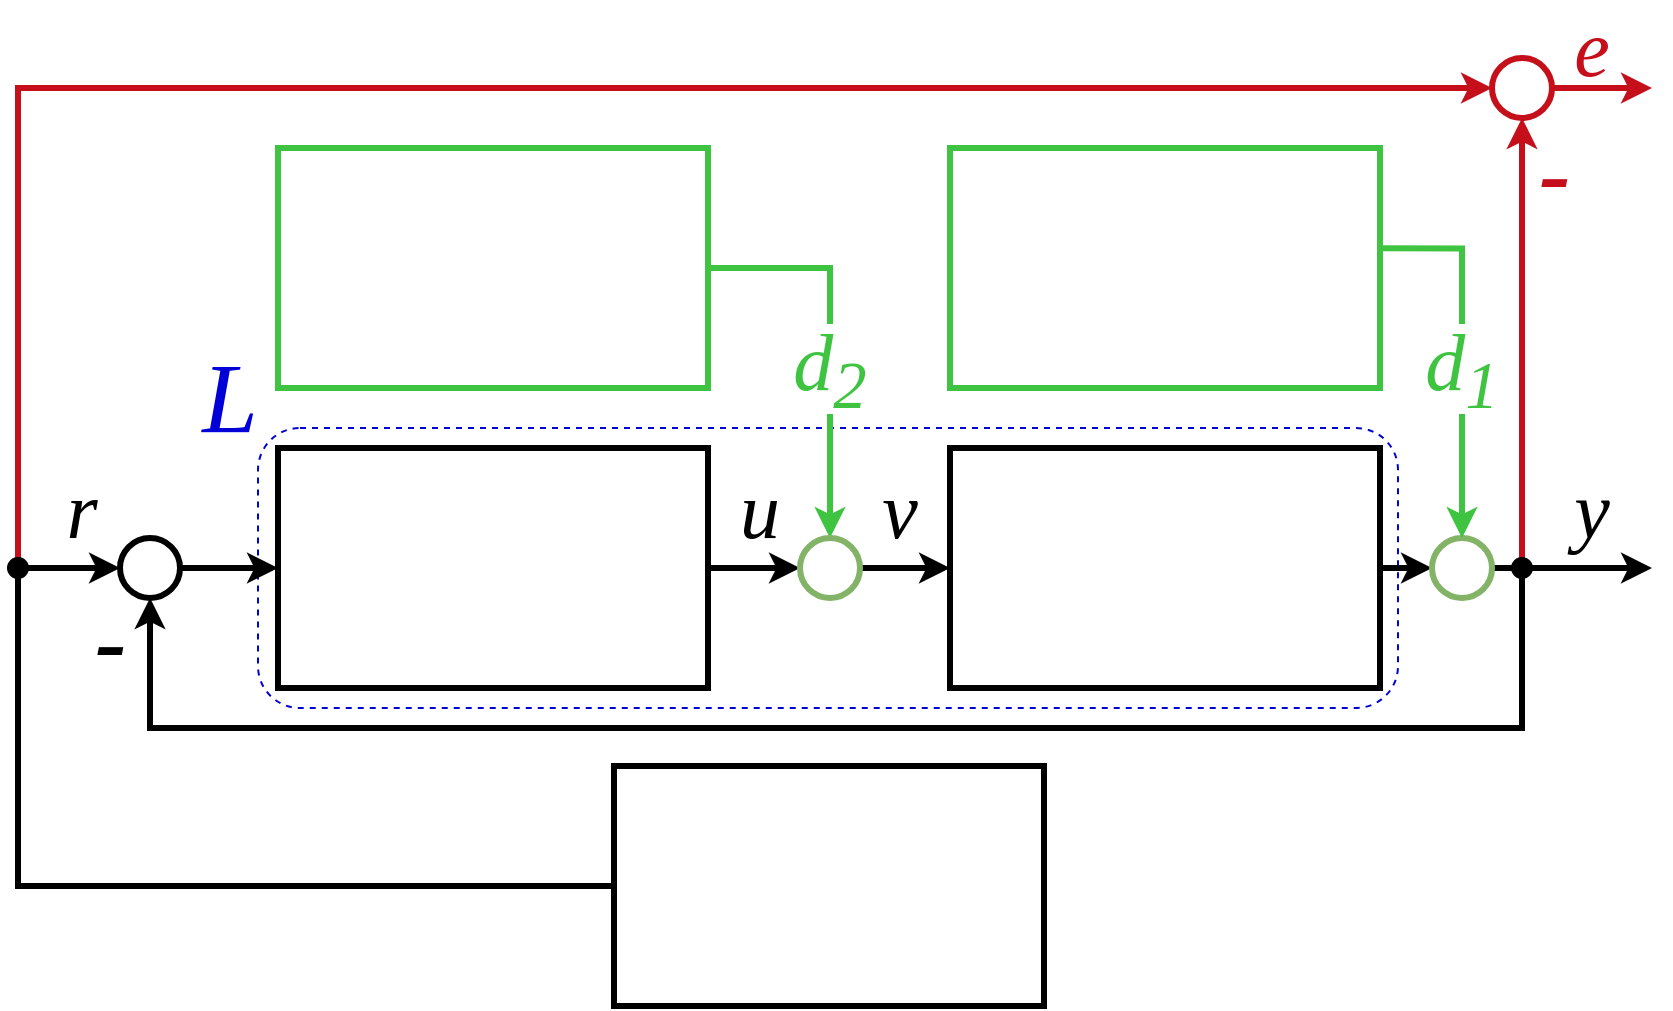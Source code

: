 <mxfile version="26.1.1">
  <diagram name="Seite-1" id="VNqYd41rcaO2jr7u89i5">
    <mxGraphModel dx="1147" dy="683" grid="1" gridSize="10" guides="1" tooltips="1" connect="1" arrows="1" fold="1" page="1" pageScale="1" pageWidth="827" pageHeight="1169" math="0" shadow="0">
      <root>
        <mxCell id="0" />
        <mxCell id="1" parent="0" />
        <mxCell id="4xrK3uuY5GuTLQ6v3vQ2-31" value="" style="rounded=1;whiteSpace=wrap;html=1;connectable=0;dashed=1;strokeColor=light-dark(#0005d1, #ededed);fillColor=none;strokeWidth=1;" parent="1" vertex="1">
          <mxGeometry x="138" y="610" width="570" height="140" as="geometry" />
        </mxCell>
        <mxCell id="4xrK3uuY5GuTLQ6v3vQ2-51" style="edgeStyle=orthogonalEdgeStyle;rounded=0;orthogonalLoop=1;jettySize=auto;html=1;exitX=1;exitY=0.5;exitDx=0;exitDy=0;entryX=0;entryY=0.5;entryDx=0;entryDy=0;strokeWidth=3;" parent="1" source="4xrK3uuY5GuTLQ6v3vQ2-3" target="4xrK3uuY5GuTLQ6v3vQ2-5" edge="1">
          <mxGeometry relative="1" as="geometry" />
        </mxCell>
        <mxCell id="4xrK3uuY5GuTLQ6v3vQ2-3" value="" style="rounded=0;whiteSpace=wrap;html=1;fontSize=50;fontStyle=2;labelBackgroundColor=none;fontFamily=Times New Roman;fillColor=none;strokeWidth=3;" parent="1" vertex="1">
          <mxGeometry x="148" y="620" width="215" height="120" as="geometry" />
        </mxCell>
        <mxCell id="4xrK3uuY5GuTLQ6v3vQ2-48" style="edgeStyle=orthogonalEdgeStyle;rounded=0;orthogonalLoop=1;jettySize=auto;html=1;exitX=1;exitY=0.5;exitDx=0;exitDy=0;entryX=0;entryY=0.5;entryDx=0;entryDy=0;strokeWidth=3;" parent="1" source="4xrK3uuY5GuTLQ6v3vQ2-4" target="4xrK3uuY5GuTLQ6v3vQ2-6" edge="1">
          <mxGeometry relative="1" as="geometry" />
        </mxCell>
        <mxCell id="4xrK3uuY5GuTLQ6v3vQ2-4" value="" style="rounded=0;whiteSpace=wrap;html=1;labelBackgroundColor=none;fontFamily=Times New Roman;fontStyle=0;fillColor=none;strokeWidth=3;" parent="1" vertex="1">
          <mxGeometry x="484" y="620" width="215" height="120" as="geometry" />
        </mxCell>
        <mxCell id="4xrK3uuY5GuTLQ6v3vQ2-28" style="edgeStyle=orthogonalEdgeStyle;rounded=0;orthogonalLoop=1;jettySize=auto;html=1;exitX=0.5;exitY=0;exitDx=0;exitDy=0;strokeWidth=3;strokeColor=light-dark(#3fc441, #ededed);endArrow=none;startFill=1;startArrow=classic;entryX=0.5;entryY=1;entryDx=0;entryDy=0;" parent="1" source="4xrK3uuY5GuTLQ6v3vQ2-5" target="4xrK3uuY5GuTLQ6v3vQ2-54" edge="1">
          <mxGeometry relative="1" as="geometry">
            <mxPoint x="424" y="510" as="targetPoint" />
            <Array as="points" />
          </mxGeometry>
        </mxCell>
        <mxCell id="4xrK3uuY5GuTLQ6v3vQ2-50" style="edgeStyle=orthogonalEdgeStyle;rounded=0;orthogonalLoop=1;jettySize=auto;html=1;exitX=1;exitY=0.5;exitDx=0;exitDy=0;entryX=0;entryY=0.5;entryDx=0;entryDy=0;strokeWidth=3;" parent="1" source="4xrK3uuY5GuTLQ6v3vQ2-5" target="4xrK3uuY5GuTLQ6v3vQ2-4" edge="1">
          <mxGeometry relative="1" as="geometry" />
        </mxCell>
        <mxCell id="4xrK3uuY5GuTLQ6v3vQ2-5" value="" style="ellipse;whiteSpace=wrap;html=1;aspect=fixed;fillColor=none;strokeColor=#82b366;gradientColor=none;strokeWidth=3;" parent="1" vertex="1">
          <mxGeometry x="409" y="665" width="30" height="30" as="geometry" />
        </mxCell>
        <mxCell id="4xrK3uuY5GuTLQ6v3vQ2-11" style="edgeStyle=orthogonalEdgeStyle;rounded=0;orthogonalLoop=1;jettySize=auto;html=1;exitX=1;exitY=0.5;exitDx=0;exitDy=0;strokeWidth=3;" parent="1" source="4xrK3uuY5GuTLQ6v3vQ2-12" edge="1">
          <mxGeometry relative="1" as="geometry">
            <mxPoint x="835" y="680" as="targetPoint" />
            <Array as="points">
              <mxPoint x="825" y="680" />
              <mxPoint x="825" y="680" />
            </Array>
          </mxGeometry>
        </mxCell>
        <mxCell id="4xrK3uuY5GuTLQ6v3vQ2-47" style="edgeStyle=orthogonalEdgeStyle;rounded=0;orthogonalLoop=1;jettySize=auto;html=1;exitX=1;exitY=0.5;exitDx=0;exitDy=0;entryX=0;entryY=0.5;entryDx=0;entryDy=0;strokeWidth=3;endArrow=none;startFill=0;" parent="1" source="4xrK3uuY5GuTLQ6v3vQ2-6" target="4xrK3uuY5GuTLQ6v3vQ2-12" edge="1">
          <mxGeometry relative="1" as="geometry" />
        </mxCell>
        <mxCell id="4xrK3uuY5GuTLQ6v3vQ2-6" value="" style="ellipse;whiteSpace=wrap;html=1;aspect=fixed;fillColor=none;strokeColor=#82b366;gradientColor=none;strokeWidth=3;" parent="1" vertex="1">
          <mxGeometry x="725" y="665" width="30" height="30" as="geometry" />
        </mxCell>
        <mxCell id="4xrK3uuY5GuTLQ6v3vQ2-20" style="edgeStyle=orthogonalEdgeStyle;rounded=0;orthogonalLoop=1;jettySize=auto;html=1;exitX=0.5;exitY=0;exitDx=0;exitDy=0;entryX=0.5;entryY=1;entryDx=0;entryDy=0;strokeWidth=3;strokeColor=light-dark(#c50f1a, #ededed);" parent="1" source="4xrK3uuY5GuTLQ6v3vQ2-12" target="4xrK3uuY5GuTLQ6v3vQ2-19" edge="1">
          <mxGeometry relative="1" as="geometry" />
        </mxCell>
        <mxCell id="4xrK3uuY5GuTLQ6v3vQ2-26" value="&lt;font style=&quot;font-size: 50px;&quot;&gt;-&lt;/font&gt;" style="edgeLabel;html=1;align=center;verticalAlign=middle;resizable=0;points=[];fontStyle=2;labelBackgroundColor=none;fontColor=light-dark(#c50f1a, #ededed);" parent="4xrK3uuY5GuTLQ6v3vQ2-20" vertex="1" connectable="0">
          <mxGeometry x="0.73" y="-1" relative="1" as="geometry">
            <mxPoint x="14" y="-2" as="offset" />
          </mxGeometry>
        </mxCell>
        <mxCell id="4xrK3uuY5GuTLQ6v3vQ2-12" value="" style="ellipse;whiteSpace=wrap;html=1;aspect=fixed;fillColor=#000000;" parent="1" vertex="1">
          <mxGeometry x="765" y="675" width="10" height="10" as="geometry" />
        </mxCell>
        <mxCell id="4xrK3uuY5GuTLQ6v3vQ2-18" style="edgeStyle=orthogonalEdgeStyle;rounded=0;orthogonalLoop=1;jettySize=auto;html=1;exitX=0.5;exitY=1;exitDx=0;exitDy=0;entryX=0.5;entryY=1;entryDx=0;entryDy=0;strokeWidth=3;strokeColor=light-dark(#000000,#EDEDED);" parent="1" target="4xrK3uuY5GuTLQ6v3vQ2-16" edge="1">
          <mxGeometry relative="1" as="geometry">
            <mxPoint x="770" y="675" as="sourcePoint" />
            <mxPoint x="106" y="685" as="targetPoint" />
            <Array as="points">
              <mxPoint x="770" y="760" />
              <mxPoint x="84" y="760" />
            </Array>
          </mxGeometry>
        </mxCell>
        <mxCell id="4xrK3uuY5GuTLQ6v3vQ2-25" value="&lt;font style=&quot;font-size: 50px;&quot;&gt;&lt;i style=&quot;&quot;&gt;-&lt;/i&gt;&lt;/font&gt;" style="edgeLabel;html=1;align=center;verticalAlign=middle;resizable=0;points=[];fillOpacity=0;noLabel=0;labelBackgroundColor=none;" parent="4xrK3uuY5GuTLQ6v3vQ2-18" vertex="1" connectable="0">
          <mxGeometry x="0.947" y="-2" relative="1" as="geometry">
            <mxPoint x="-23" as="offset" />
          </mxGeometry>
        </mxCell>
        <mxCell id="4xrK3uuY5GuTLQ6v3vQ2-52" style="edgeStyle=orthogonalEdgeStyle;rounded=0;orthogonalLoop=1;jettySize=auto;html=1;exitX=1;exitY=0.5;exitDx=0;exitDy=0;entryX=0;entryY=0.5;entryDx=0;entryDy=0;strokeWidth=3;" parent="1" source="4xrK3uuY5GuTLQ6v3vQ2-16" target="4xrK3uuY5GuTLQ6v3vQ2-3" edge="1">
          <mxGeometry relative="1" as="geometry" />
        </mxCell>
        <mxCell id="4xrK3uuY5GuTLQ6v3vQ2-16" value="" style="ellipse;whiteSpace=wrap;html=1;aspect=fixed;fillColor=none;strokeColor=#000000;gradientColor=none;strokeWidth=3;" parent="1" vertex="1">
          <mxGeometry x="69" y="665" width="30" height="30" as="geometry" />
        </mxCell>
        <mxCell id="4xrK3uuY5GuTLQ6v3vQ2-27" style="edgeStyle=orthogonalEdgeStyle;rounded=0;orthogonalLoop=1;jettySize=auto;html=1;exitX=1;exitY=0.5;exitDx=0;exitDy=0;strokeWidth=3;strokeColor=light-dark(#c50f1a, #ededed);" parent="1" source="4xrK3uuY5GuTLQ6v3vQ2-19" edge="1">
          <mxGeometry relative="1" as="geometry">
            <mxPoint x="835" y="440" as="targetPoint" />
          </mxGeometry>
        </mxCell>
        <mxCell id="4xrK3uuY5GuTLQ6v3vQ2-19" value="" style="ellipse;whiteSpace=wrap;html=1;aspect=fixed;fillColor=none;strokeColor=light-dark(#c50f1a, #446E2C);gradientColor=none;strokeWidth=3;" parent="1" vertex="1">
          <mxGeometry x="755" y="425" width="30" height="30" as="geometry" />
        </mxCell>
        <mxCell id="4xrK3uuY5GuTLQ6v3vQ2-23" style="edgeStyle=orthogonalEdgeStyle;rounded=0;orthogonalLoop=1;jettySize=auto;html=1;exitX=0.5;exitY=0;exitDx=0;exitDy=0;entryX=0;entryY=0.5;entryDx=0;entryDy=0;strokeWidth=3;strokeColor=light-dark(#c50f1a, #ededed);" parent="1" source="4xrK3uuY5GuTLQ6v3vQ2-22" target="4xrK3uuY5GuTLQ6v3vQ2-19" edge="1">
          <mxGeometry relative="1" as="geometry" />
        </mxCell>
        <mxCell id="4xrK3uuY5GuTLQ6v3vQ2-24" value="" style="edgeStyle=orthogonalEdgeStyle;rounded=0;orthogonalLoop=1;jettySize=auto;html=1;exitX=0;exitY=0.5;exitDx=0;exitDy=0;strokeWidth=3;endArrow=none;startFill=1;startArrow=classic;" parent="1" source="4xrK3uuY5GuTLQ6v3vQ2-16" target="4xrK3uuY5GuTLQ6v3vQ2-22" edge="1">
          <mxGeometry relative="1" as="geometry">
            <mxPoint x="50" y="780" as="targetPoint" />
            <mxPoint x="100" y="680" as="sourcePoint" />
          </mxGeometry>
        </mxCell>
        <mxCell id="4xrK3uuY5GuTLQ6v3vQ2-45" style="edgeStyle=orthogonalEdgeStyle;rounded=0;orthogonalLoop=1;jettySize=auto;html=1;exitX=0.5;exitY=1;exitDx=0;exitDy=0;endArrow=none;startFill=0;strokeWidth=3;entryX=0;entryY=0.5;entryDx=0;entryDy=0;" parent="1" source="4xrK3uuY5GuTLQ6v3vQ2-22" target="4xrK3uuY5GuTLQ6v3vQ2-61" edge="1">
          <mxGeometry relative="1" as="geometry">
            <mxPoint x="50" y="830" as="targetPoint" />
            <Array as="points">
              <mxPoint x="18" y="839" />
            </Array>
          </mxGeometry>
        </mxCell>
        <mxCell id="4xrK3uuY5GuTLQ6v3vQ2-22" value="" style="ellipse;whiteSpace=wrap;html=1;aspect=fixed;fillColor=#000000;" parent="1" vertex="1">
          <mxGeometry x="13" y="675" width="10" height="10" as="geometry" />
        </mxCell>
        <mxCell id="4xrK3uuY5GuTLQ6v3vQ2-33" value="&lt;i&gt;&lt;font style=&quot;font-size: 50px;&quot;&gt;L&lt;/font&gt;&lt;/i&gt;" style="text;html=1;align=center;verticalAlign=middle;whiteSpace=wrap;rounded=0;fontColor=light-dark(#0100d6, #ededed);fontStyle=0;fontFamily=Times New Roman;" parent="1" vertex="1">
          <mxGeometry x="94" y="578.5" width="60" height="30" as="geometry" />
        </mxCell>
        <mxCell id="4xrK3uuY5GuTLQ6v3vQ2-36" value="&lt;font style=&quot;font-size: 40px;&quot;&gt;e&lt;/font&gt;" style="text;html=1;align=center;verticalAlign=middle;whiteSpace=wrap;rounded=0;fontColor=light-dark(#c50f1a, #ededed);fontStyle=2;fontFamily=Times New Roman;" parent="1" vertex="1">
          <mxGeometry x="775" y="405" width="60" height="30" as="geometry" />
        </mxCell>
        <mxCell id="4xrK3uuY5GuTLQ6v3vQ2-37" value="&lt;font style=&quot;font-size: 40px;&quot;&gt;y&lt;/font&gt;" style="text;html=1;align=center;verticalAlign=middle;whiteSpace=wrap;rounded=0;fontColor=light-dark(#000000,#EDEDED);fontStyle=2;fontFamily=Times New Roman;" parent="1" vertex="1">
          <mxGeometry x="775" y="636" width="60" height="30" as="geometry" />
        </mxCell>
        <mxCell id="4xrK3uuY5GuTLQ6v3vQ2-41" value="&lt;font style=&quot;font-size: 40px;&quot;&gt;v&lt;/font&gt;" style="text;html=1;align=center;verticalAlign=middle;whiteSpace=wrap;rounded=0;fontColor=light-dark(#000000,#EDEDED);fontStyle=2;fontFamily=Times New Roman;" parent="1" vertex="1">
          <mxGeometry x="429" y="636" width="60" height="30" as="geometry" />
        </mxCell>
        <mxCell id="4xrK3uuY5GuTLQ6v3vQ2-42" value="&lt;font style=&quot;font-size: 40px;&quot;&gt;u&lt;/font&gt;" style="text;html=1;align=center;verticalAlign=middle;whiteSpace=wrap;rounded=0;fontColor=light-dark(#000000,#EDEDED);fontStyle=2;fontFamily=Times New Roman;" parent="1" vertex="1">
          <mxGeometry x="359" y="636" width="60" height="30" as="geometry" />
        </mxCell>
        <mxCell id="4xrK3uuY5GuTLQ6v3vQ2-53" value="&lt;font style=&quot;font-size: 40px;&quot;&gt;r&lt;/font&gt;" style="text;html=1;align=center;verticalAlign=middle;whiteSpace=wrap;rounded=0;fontColor=light-dark(#000000,#EDEDED);fontStyle=2;fontFamily=Times New Roman;" parent="1" vertex="1">
          <mxGeometry x="20" y="636" width="60" height="30" as="geometry" />
        </mxCell>
        <mxCell id="4xrK3uuY5GuTLQ6v3vQ2-60" style="edgeStyle=orthogonalEdgeStyle;rounded=0;orthogonalLoop=1;jettySize=auto;html=1;exitX=0.5;exitY=0;exitDx=0;exitDy=0;endArrow=none;startFill=0;strokeWidth=3;strokeColor=light-dark(#3fc441, #ededed);entryX=1;entryY=0.5;entryDx=0;entryDy=0;" parent="1" source="4xrK3uuY5GuTLQ6v3vQ2-54" target="4xrK3uuY5GuTLQ6v3vQ2-62" edge="1">
          <mxGeometry relative="1" as="geometry">
            <mxPoint x="404.0" y="510" as="targetPoint" />
            <Array as="points">
              <mxPoint x="424" y="530" />
            </Array>
          </mxGeometry>
        </mxCell>
        <mxCell id="4xrK3uuY5GuTLQ6v3vQ2-54" value="&lt;font style=&quot;font-size: 40px;&quot;&gt;d&lt;sub&gt;2&lt;/sub&gt;&lt;/font&gt;" style="text;html=1;align=center;verticalAlign=middle;whiteSpace=wrap;rounded=0;fontColor=light-dark(#3fc441, #EDEDED);fontStyle=2;fontFamily=Times New Roman;" parent="1" vertex="1">
          <mxGeometry x="394" y="558" width="60" height="45" as="geometry" />
        </mxCell>
        <mxCell id="4xrK3uuY5GuTLQ6v3vQ2-56" style="edgeStyle=orthogonalEdgeStyle;rounded=0;orthogonalLoop=1;jettySize=auto;html=1;exitX=0.5;exitY=1;exitDx=0;exitDy=0;entryX=0.5;entryY=0;entryDx=0;entryDy=0;fontColor=light-dark(#3fc441, #ededed);labelBackgroundColor=none;strokeColor=light-dark(#3fc441, #ededed);strokeWidth=3;" parent="1" source="4xrK3uuY5GuTLQ6v3vQ2-55" target="4xrK3uuY5GuTLQ6v3vQ2-6" edge="1">
          <mxGeometry relative="1" as="geometry" />
        </mxCell>
        <mxCell id="4xrK3uuY5GuTLQ6v3vQ2-55" value="&lt;font style=&quot;font-size: 40px;&quot;&gt;d&lt;sub&gt;1&lt;/sub&gt;&lt;/font&gt;" style="text;html=1;align=center;verticalAlign=middle;whiteSpace=wrap;rounded=0;fontColor=light-dark(#3fc441, #EDEDED);fontStyle=2;fontFamily=Times New Roman;" parent="1" vertex="1">
          <mxGeometry x="710" y="558" width="60" height="45" as="geometry" />
        </mxCell>
        <mxCell id="4xrK3uuY5GuTLQ6v3vQ2-61" value="" style="rounded=0;whiteSpace=wrap;html=1;fontSize=50;fontStyle=2;labelBackgroundColor=none;fontFamily=Times New Roman;fillColor=none;strokeWidth=3;" parent="1" vertex="1">
          <mxGeometry x="316" y="779" width="215" height="120" as="geometry" />
        </mxCell>
        <mxCell id="4xrK3uuY5GuTLQ6v3vQ2-62" value="" style="rounded=0;whiteSpace=wrap;html=1;fontSize=50;fontStyle=2;labelBackgroundColor=none;fontFamily=Times New Roman;fillColor=none;strokeWidth=3;strokeColor=light-dark(#3fc441, #ededed);" parent="1" vertex="1">
          <mxGeometry x="148" y="470" width="215" height="120" as="geometry" />
        </mxCell>
        <mxCell id="4xrK3uuY5GuTLQ6v3vQ2-63" value="" style="rounded=0;whiteSpace=wrap;html=1;fontSize=50;fontStyle=2;labelBackgroundColor=none;fontFamily=Times New Roman;fillColor=none;strokeWidth=3;strokeColor=light-dark(#3fc441, #ededed);" parent="1" vertex="1">
          <mxGeometry x="484" y="470" width="215" height="120" as="geometry" />
        </mxCell>
        <mxCell id="4xrK3uuY5GuTLQ6v3vQ2-64" style="edgeStyle=orthogonalEdgeStyle;rounded=0;orthogonalLoop=1;jettySize=auto;html=1;exitX=0.5;exitY=0;exitDx=0;exitDy=0;entryX=1.003;entryY=0.418;entryDx=0;entryDy=0;entryPerimeter=0;strokeWidth=3;endArrow=none;startFill=0;strokeColor=light-dark(#3fc441, #ededed);" parent="1" source="4xrK3uuY5GuTLQ6v3vQ2-55" target="4xrK3uuY5GuTLQ6v3vQ2-63" edge="1">
          <mxGeometry relative="1" as="geometry" />
        </mxCell>
      </root>
    </mxGraphModel>
  </diagram>
</mxfile>
